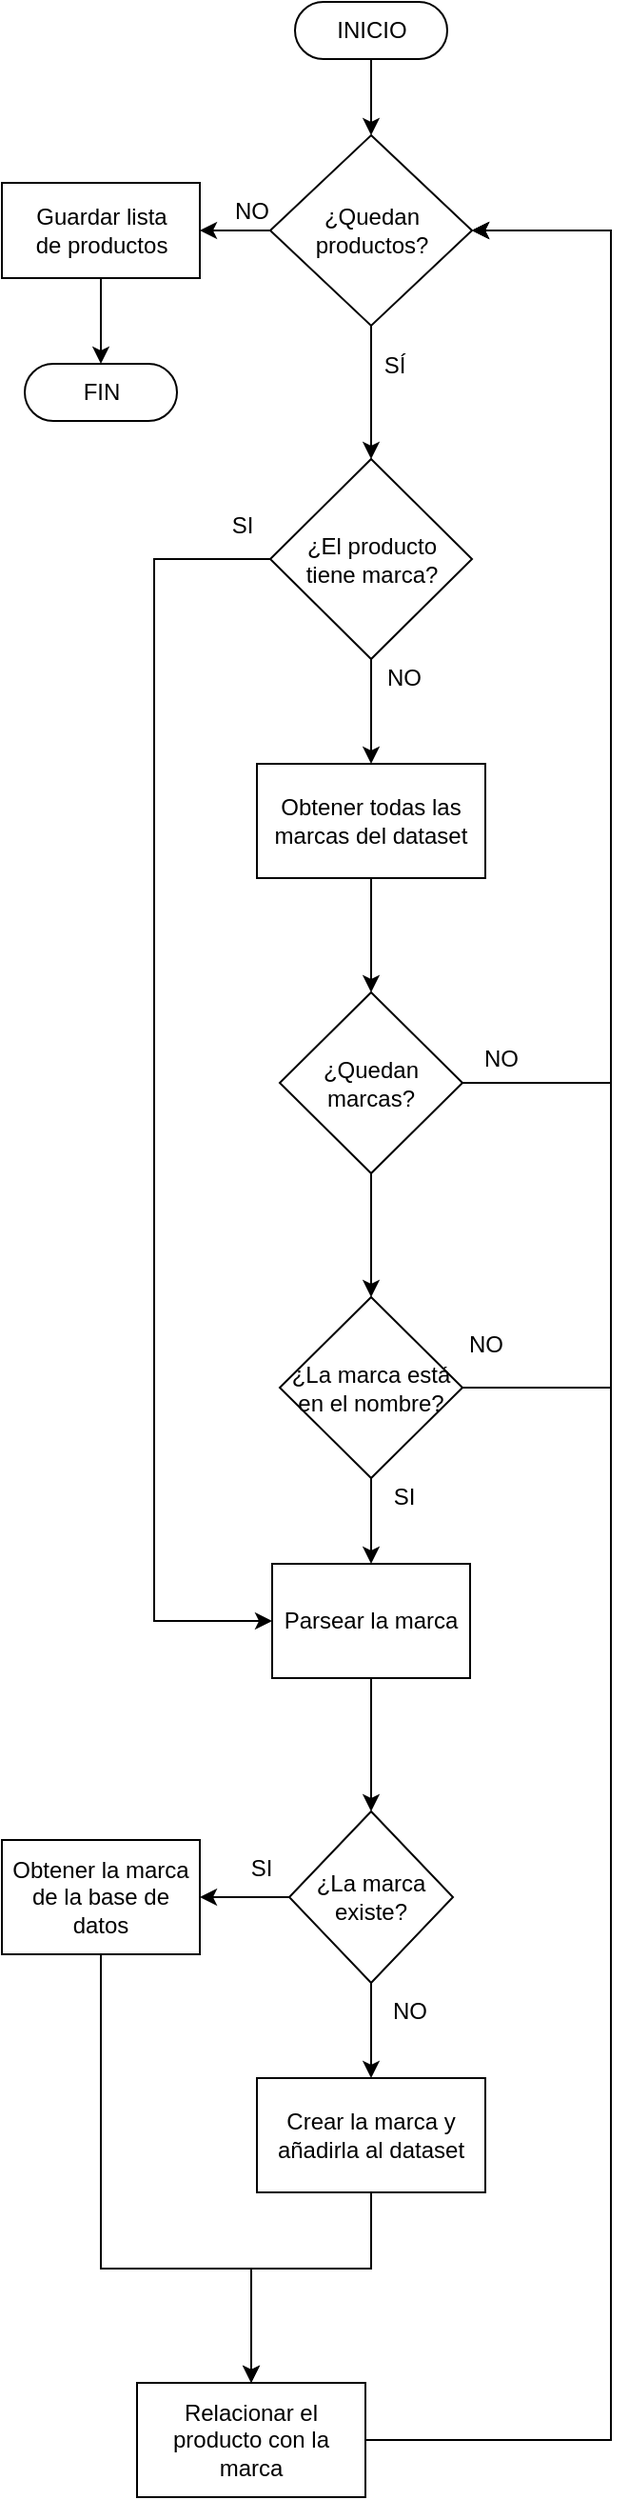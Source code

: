 <mxfile version="21.3.7" type="device">
  <diagram id="OUcwJTHvT7vjzToPtKVa" name="Página-1">
    <mxGraphModel dx="1306" dy="947" grid="1" gridSize="10" guides="1" tooltips="1" connect="1" arrows="1" fold="1" page="1" pageScale="1" pageWidth="827" pageHeight="1169" math="0" shadow="0">
      <root>
        <mxCell id="0" />
        <mxCell id="1" parent="0" />
        <mxCell id="7" style="edgeStyle=none;html=1;entryX=0.5;entryY=0;entryDx=0;entryDy=0;" parent="1" source="3" target="9" edge="1">
          <mxGeometry relative="1" as="geometry">
            <mxPoint x="554" y="320" as="targetPoint" />
          </mxGeometry>
        </mxCell>
        <mxCell id="47" style="edgeStyle=none;html=1;exitX=0;exitY=0.5;exitDx=0;exitDy=0;entryX=1;entryY=0.5;entryDx=0;entryDy=0;" parent="1" source="3" target="49" edge="1">
          <mxGeometry relative="1" as="geometry">
            <mxPoint x="414" y="200" as="targetPoint" />
          </mxGeometry>
        </mxCell>
        <mxCell id="3" value="¿Quedan &lt;br&gt;productos?" style="shape=rhombus;html=1;dashed=0;whitespace=wrap;perimeter=rhombusPerimeter;" parent="1" vertex="1">
          <mxGeometry x="501" y="150" width="106" height="100" as="geometry" />
        </mxCell>
        <mxCell id="5" style="edgeStyle=none;html=1;entryX=0.5;entryY=0;entryDx=0;entryDy=0;exitX=0.5;exitY=0.5;exitDx=0;exitDy=15;exitPerimeter=0;" parent="1" source="29" target="3" edge="1">
          <mxGeometry relative="1" as="geometry">
            <mxPoint x="554" y="60" as="sourcePoint" />
          </mxGeometry>
        </mxCell>
        <mxCell id="8" value="SÍ" style="text;html=1;align=center;verticalAlign=middle;resizable=0;points=[];autosize=1;strokeColor=none;fillColor=none;" parent="1" vertex="1">
          <mxGeometry x="551" y="256" width="30" height="30" as="geometry" />
        </mxCell>
        <mxCell id="3qkgGgkj2fL3XcjpRgfe-55" value="" style="edgeStyle=orthogonalEdgeStyle;rounded=0;orthogonalLoop=1;jettySize=auto;html=1;" edge="1" parent="1" source="9" target="3qkgGgkj2fL3XcjpRgfe-54">
          <mxGeometry relative="1" as="geometry" />
        </mxCell>
        <mxCell id="3qkgGgkj2fL3XcjpRgfe-56" style="edgeStyle=orthogonalEdgeStyle;rounded=0;orthogonalLoop=1;jettySize=auto;html=1;entryX=0;entryY=0.5;entryDx=0;entryDy=0;" edge="1" parent="1" source="9" target="3qkgGgkj2fL3XcjpRgfe-66">
          <mxGeometry relative="1" as="geometry">
            <mxPoint x="110" y="820" as="targetPoint" />
            <Array as="points">
              <mxPoint x="440" y="373" />
              <mxPoint x="440" y="930" />
            </Array>
          </mxGeometry>
        </mxCell>
        <mxCell id="9" value="¿El producto &lt;br&gt;tiene marca?" style="shape=rhombus;html=1;dashed=0;whitespace=wrap;perimeter=rhombusPerimeter;" parent="1" vertex="1">
          <mxGeometry x="501" y="320" width="106" height="105" as="geometry" />
        </mxCell>
        <mxCell id="14" value="NO" style="text;html=1;align=center;verticalAlign=middle;resizable=0;points=[];autosize=1;strokeColor=none;fillColor=none;" parent="1" vertex="1">
          <mxGeometry x="551" y="420" width="40" height="30" as="geometry" />
        </mxCell>
        <mxCell id="19" value="SI" style="text;html=1;align=center;verticalAlign=middle;resizable=0;points=[];autosize=1;strokeColor=none;fillColor=none;" parent="1" vertex="1">
          <mxGeometry x="471" y="340" width="30" height="30" as="geometry" />
        </mxCell>
        <mxCell id="29" value="INICIO" style="html=1;dashed=0;whitespace=wrap;shape=mxgraph.dfd.start" parent="1" vertex="1">
          <mxGeometry x="514" y="80" width="80" height="30" as="geometry" />
        </mxCell>
        <mxCell id="48" value="NO" style="text;html=1;align=center;verticalAlign=middle;resizable=0;points=[];autosize=1;strokeColor=none;fillColor=none;" parent="1" vertex="1">
          <mxGeometry x="471" y="175" width="40" height="30" as="geometry" />
        </mxCell>
        <mxCell id="51" style="edgeStyle=none;html=1;exitX=0.5;exitY=1;exitDx=0;exitDy=0;" parent="1" source="49" target="50" edge="1">
          <mxGeometry relative="1" as="geometry" />
        </mxCell>
        <mxCell id="49" value="Guardar lista&lt;br&gt;de productos" style="html=1;dashed=0;whitespace=wrap;" parent="1" vertex="1">
          <mxGeometry x="360" y="175" width="104" height="50" as="geometry" />
        </mxCell>
        <mxCell id="50" value="FIN" style="html=1;dashed=0;whitespace=wrap;shape=mxgraph.dfd.start" parent="1" vertex="1">
          <mxGeometry x="372" y="270" width="80" height="30" as="geometry" />
        </mxCell>
        <mxCell id="3qkgGgkj2fL3XcjpRgfe-60" value="" style="edgeStyle=orthogonalEdgeStyle;rounded=0;orthogonalLoop=1;jettySize=auto;html=1;" edge="1" parent="1" source="3qkgGgkj2fL3XcjpRgfe-54" target="3qkgGgkj2fL3XcjpRgfe-59">
          <mxGeometry relative="1" as="geometry" />
        </mxCell>
        <mxCell id="3qkgGgkj2fL3XcjpRgfe-54" value="Obtener todas las marcas del dataset" style="whiteSpace=wrap;html=1;dashed=0;" vertex="1" parent="1">
          <mxGeometry x="494" y="480" width="120" height="60" as="geometry" />
        </mxCell>
        <mxCell id="3qkgGgkj2fL3XcjpRgfe-61" style="edgeStyle=orthogonalEdgeStyle;rounded=0;orthogonalLoop=1;jettySize=auto;html=1;entryX=1;entryY=0.5;entryDx=0;entryDy=0;" edge="1" parent="1" source="3qkgGgkj2fL3XcjpRgfe-59" target="3">
          <mxGeometry relative="1" as="geometry">
            <Array as="points">
              <mxPoint x="680" y="648" />
              <mxPoint x="680" y="200" />
            </Array>
          </mxGeometry>
        </mxCell>
        <mxCell id="3qkgGgkj2fL3XcjpRgfe-64" value="" style="edgeStyle=orthogonalEdgeStyle;rounded=0;orthogonalLoop=1;jettySize=auto;html=1;" edge="1" parent="1" source="3qkgGgkj2fL3XcjpRgfe-59" target="3qkgGgkj2fL3XcjpRgfe-63">
          <mxGeometry relative="1" as="geometry" />
        </mxCell>
        <mxCell id="3qkgGgkj2fL3XcjpRgfe-59" value="¿Quedan marcas?" style="rhombus;whiteSpace=wrap;html=1;dashed=0;" vertex="1" parent="1">
          <mxGeometry x="506" y="600" width="96" height="95" as="geometry" />
        </mxCell>
        <mxCell id="3qkgGgkj2fL3XcjpRgfe-62" value="NO" style="text;html=1;align=center;verticalAlign=middle;resizable=0;points=[];autosize=1;strokeColor=none;fillColor=none;" vertex="1" parent="1">
          <mxGeometry x="602" y="620" width="40" height="30" as="geometry" />
        </mxCell>
        <mxCell id="3qkgGgkj2fL3XcjpRgfe-67" value="" style="edgeStyle=orthogonalEdgeStyle;rounded=0;orthogonalLoop=1;jettySize=auto;html=1;" edge="1" parent="1" source="3qkgGgkj2fL3XcjpRgfe-63" target="3qkgGgkj2fL3XcjpRgfe-66">
          <mxGeometry relative="1" as="geometry" />
        </mxCell>
        <mxCell id="3qkgGgkj2fL3XcjpRgfe-68" style="edgeStyle=orthogonalEdgeStyle;rounded=0;orthogonalLoop=1;jettySize=auto;html=1;entryX=1;entryY=0.5;entryDx=0;entryDy=0;" edge="1" parent="1" source="3qkgGgkj2fL3XcjpRgfe-63" target="3">
          <mxGeometry relative="1" as="geometry">
            <Array as="points">
              <mxPoint x="680" y="808" />
              <mxPoint x="680" y="200" />
            </Array>
          </mxGeometry>
        </mxCell>
        <mxCell id="3qkgGgkj2fL3XcjpRgfe-63" value="¿La marca está en el nombre?" style="rhombus;whiteSpace=wrap;html=1;dashed=0;" vertex="1" parent="1">
          <mxGeometry x="506" y="760" width="96" height="95" as="geometry" />
        </mxCell>
        <mxCell id="3qkgGgkj2fL3XcjpRgfe-65" value="SI" style="text;html=1;align=center;verticalAlign=middle;resizable=0;points=[];autosize=1;strokeColor=none;fillColor=none;" vertex="1" parent="1">
          <mxGeometry x="481" y="1045" width="30" height="30" as="geometry" />
        </mxCell>
        <mxCell id="3qkgGgkj2fL3XcjpRgfe-72" value="" style="edgeStyle=orthogonalEdgeStyle;rounded=0;orthogonalLoop=1;jettySize=auto;html=1;" edge="1" parent="1" source="3qkgGgkj2fL3XcjpRgfe-66" target="3qkgGgkj2fL3XcjpRgfe-71">
          <mxGeometry relative="1" as="geometry" />
        </mxCell>
        <mxCell id="3qkgGgkj2fL3XcjpRgfe-66" value="Parsear la marca" style="whiteSpace=wrap;html=1;dashed=0;" vertex="1" parent="1">
          <mxGeometry x="502" y="900" width="104" height="60" as="geometry" />
        </mxCell>
        <mxCell id="3qkgGgkj2fL3XcjpRgfe-69" value="NO" style="text;html=1;align=center;verticalAlign=middle;resizable=0;points=[];autosize=1;strokeColor=none;fillColor=none;" vertex="1" parent="1">
          <mxGeometry x="594" y="770" width="40" height="30" as="geometry" />
        </mxCell>
        <mxCell id="3qkgGgkj2fL3XcjpRgfe-70" value="SI" style="text;html=1;align=center;verticalAlign=middle;resizable=0;points=[];autosize=1;strokeColor=none;fillColor=none;" vertex="1" parent="1">
          <mxGeometry x="556" y="850" width="30" height="30" as="geometry" />
        </mxCell>
        <mxCell id="3qkgGgkj2fL3XcjpRgfe-74" value="" style="edgeStyle=orthogonalEdgeStyle;rounded=0;orthogonalLoop=1;jettySize=auto;html=1;" edge="1" parent="1" source="3qkgGgkj2fL3XcjpRgfe-71" target="3qkgGgkj2fL3XcjpRgfe-73">
          <mxGeometry relative="1" as="geometry" />
        </mxCell>
        <mxCell id="3qkgGgkj2fL3XcjpRgfe-76" value="" style="edgeStyle=orthogonalEdgeStyle;rounded=0;orthogonalLoop=1;jettySize=auto;html=1;" edge="1" parent="1" source="3qkgGgkj2fL3XcjpRgfe-71" target="3qkgGgkj2fL3XcjpRgfe-75">
          <mxGeometry relative="1" as="geometry" />
        </mxCell>
        <mxCell id="3qkgGgkj2fL3XcjpRgfe-71" value="¿La marca existe?" style="rhombus;whiteSpace=wrap;html=1;dashed=0;" vertex="1" parent="1">
          <mxGeometry x="511" y="1030" width="86" height="90" as="geometry" />
        </mxCell>
        <mxCell id="3qkgGgkj2fL3XcjpRgfe-79" value="" style="edgeStyle=orthogonalEdgeStyle;rounded=0;orthogonalLoop=1;jettySize=auto;html=1;" edge="1" parent="1" source="3qkgGgkj2fL3XcjpRgfe-73" target="3qkgGgkj2fL3XcjpRgfe-78">
          <mxGeometry relative="1" as="geometry">
            <Array as="points">
              <mxPoint x="412" y="1270" />
              <mxPoint x="491" y="1270" />
            </Array>
          </mxGeometry>
        </mxCell>
        <mxCell id="3qkgGgkj2fL3XcjpRgfe-73" value="Obtener la marca de la base de datos" style="whiteSpace=wrap;html=1;dashed=0;" vertex="1" parent="1">
          <mxGeometry x="360" y="1045" width="104" height="60" as="geometry" />
        </mxCell>
        <mxCell id="3qkgGgkj2fL3XcjpRgfe-80" style="edgeStyle=orthogonalEdgeStyle;rounded=0;orthogonalLoop=1;jettySize=auto;html=1;entryX=0.5;entryY=0;entryDx=0;entryDy=0;" edge="1" parent="1" source="3qkgGgkj2fL3XcjpRgfe-75" target="3qkgGgkj2fL3XcjpRgfe-78">
          <mxGeometry relative="1" as="geometry">
            <Array as="points">
              <mxPoint x="554" y="1270" />
              <mxPoint x="491" y="1270" />
            </Array>
          </mxGeometry>
        </mxCell>
        <mxCell id="3qkgGgkj2fL3XcjpRgfe-75" value="Crear la marca y añadirla al dataset" style="whiteSpace=wrap;html=1;dashed=0;" vertex="1" parent="1">
          <mxGeometry x="494" y="1170" width="120" height="60" as="geometry" />
        </mxCell>
        <mxCell id="3qkgGgkj2fL3XcjpRgfe-77" value="NO" style="text;html=1;align=center;verticalAlign=middle;resizable=0;points=[];autosize=1;strokeColor=none;fillColor=none;" vertex="1" parent="1">
          <mxGeometry x="554" y="1120" width="40" height="30" as="geometry" />
        </mxCell>
        <mxCell id="3qkgGgkj2fL3XcjpRgfe-81" style="edgeStyle=orthogonalEdgeStyle;rounded=0;orthogonalLoop=1;jettySize=auto;html=1;entryX=1;entryY=0.5;entryDx=0;entryDy=0;" edge="1" parent="1" source="3qkgGgkj2fL3XcjpRgfe-78" target="3">
          <mxGeometry relative="1" as="geometry">
            <Array as="points">
              <mxPoint x="680" y="1360" />
              <mxPoint x="680" y="200" />
            </Array>
          </mxGeometry>
        </mxCell>
        <mxCell id="3qkgGgkj2fL3XcjpRgfe-78" value="Relacionar el producto con la marca" style="whiteSpace=wrap;html=1;dashed=0;" vertex="1" parent="1">
          <mxGeometry x="431" y="1330" width="120" height="60" as="geometry" />
        </mxCell>
      </root>
    </mxGraphModel>
  </diagram>
</mxfile>
